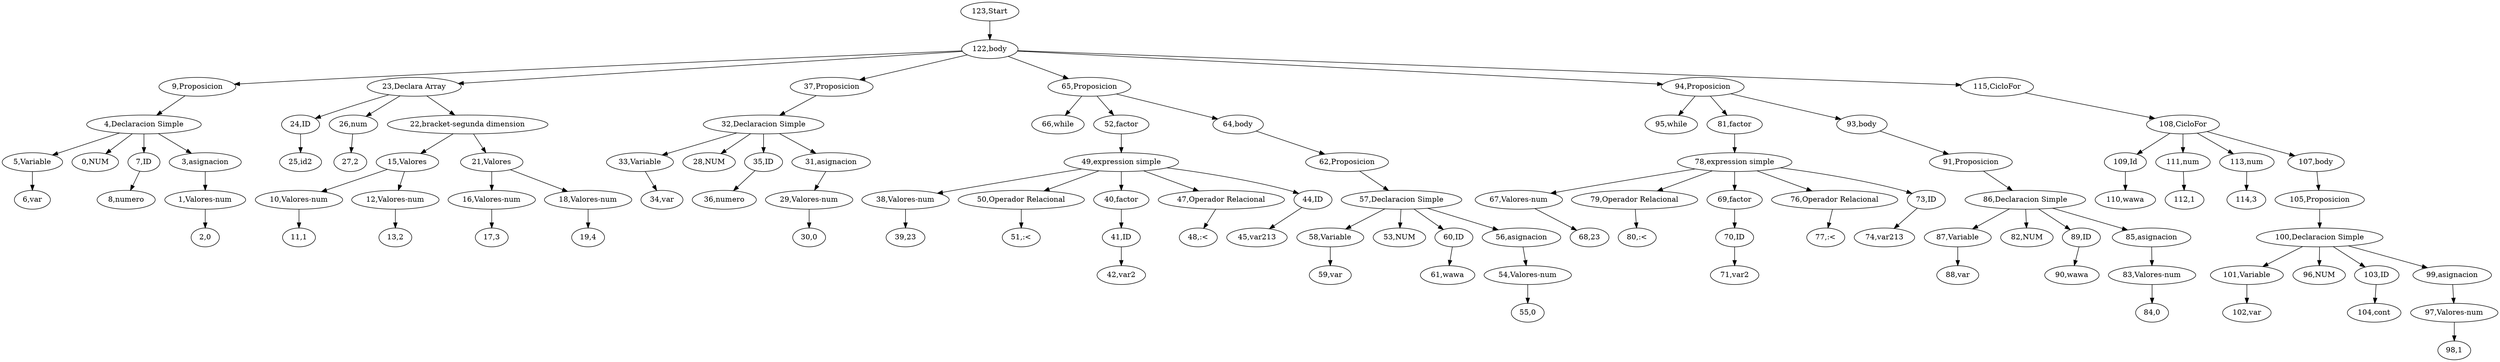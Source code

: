 digraph {
"123,Start" -> "122,body";
"122,body" -> "9,Proposicion";
"9,Proposicion" -> "4,Declaracion Simple";
"4,Declaracion Simple" -> "5,Variable";
"5,Variable" -> "6,var";
"4,Declaracion Simple" -> "0,NUM";
"4,Declaracion Simple" -> "7,ID";
"7,ID" -> "8,numero";
"4,Declaracion Simple" -> "3,asignacion";
"3,asignacion" -> "1,Valores-num";
"1,Valores-num" -> "2,0";
"122,body" -> "23,Declara Array";
"23,Declara Array" -> "24,ID";
"24,ID" -> "25,id2";
"23,Declara Array" -> "26,num";
"26,num" -> "27,2";
"23,Declara Array" -> "22,bracket-segunda dimension";
"22,bracket-segunda dimension" -> "15,Valores";
"15,Valores" -> "10,Valores-num";
"10,Valores-num" -> "11,1";
"15,Valores" -> "12,Valores-num";
"12,Valores-num" -> "13,2";
"22,bracket-segunda dimension" -> "21,Valores";
"21,Valores" -> "16,Valores-num";
"16,Valores-num" -> "17,3";
"21,Valores" -> "18,Valores-num";
"18,Valores-num" -> "19,4";
"122,body" -> "37,Proposicion";
"37,Proposicion" -> "32,Declaracion Simple";
"32,Declaracion Simple" -> "33,Variable";
"33,Variable" -> "34,var";
"32,Declaracion Simple" -> "28,NUM";
"32,Declaracion Simple" -> "35,ID";
"35,ID" -> "36,numero";
"32,Declaracion Simple" -> "31,asignacion";
"31,asignacion" -> "29,Valores-num";
"29,Valores-num" -> "30,0";
"122,body" -> "65,Proposicion";
"65,Proposicion" -> "66,while";
"65,Proposicion" -> "52,factor";
"52,factor" -> "49,expression simple";
"49,expression simple" -> "38,Valores-num";
"38,Valores-num" -> "39,23";
"49,expression simple" -> "50,Operador Relacional";
"50,Operador Relacional" -> "51,:<";
"49,expression simple" -> "40,factor";
"40,factor" -> "41,ID";
"41,ID" -> "42,var2";
"49,expression simple" -> "47,Operador Relacional";
"47,Operador Relacional" -> "48,:<";
"49,expression simple" -> "44,ID";
"44,ID" -> "45,var213";
"65,Proposicion" -> "64,body";
"64,body" -> "62,Proposicion";
"62,Proposicion" -> "57,Declaracion Simple";
"57,Declaracion Simple" -> "58,Variable";
"58,Variable" -> "59,var";
"57,Declaracion Simple" -> "53,NUM";
"57,Declaracion Simple" -> "60,ID";
"60,ID" -> "61,wawa";
"57,Declaracion Simple" -> "56,asignacion";
"56,asignacion" -> "54,Valores-num";
"54,Valores-num" -> "55,0";
"122,body" -> "94,Proposicion";
"94,Proposicion" -> "95,while";
"94,Proposicion" -> "81,factor";
"81,factor" -> "78,expression simple";
"78,expression simple" -> "67,Valores-num";
"67,Valores-num" -> "68,23";
"78,expression simple" -> "79,Operador Relacional";
"79,Operador Relacional" -> "80,:<";
"78,expression simple" -> "69,factor";
"69,factor" -> "70,ID";
"70,ID" -> "71,var2";
"78,expression simple" -> "76,Operador Relacional";
"76,Operador Relacional" -> "77,:<";
"78,expression simple" -> "73,ID";
"73,ID" -> "74,var213";
"94,Proposicion" -> "93,body";
"93,body" -> "91,Proposicion";
"91,Proposicion" -> "86,Declaracion Simple";
"86,Declaracion Simple" -> "87,Variable";
"87,Variable" -> "88,var";
"86,Declaracion Simple" -> "82,NUM";
"86,Declaracion Simple" -> "89,ID";
"89,ID" -> "90,wawa";
"86,Declaracion Simple" -> "85,asignacion";
"85,asignacion" -> "83,Valores-num";
"83,Valores-num" -> "84,0";
"122,body" -> "115,CicloFor";
"115,CicloFor" -> "108,CicloFor";
"108,CicloFor" -> "109,Id";
"109,Id" -> "110,wawa";
"108,CicloFor" -> "111,num";
"111,num" -> "112,1";
"108,CicloFor" -> "113,num";
"113,num" -> "114,3";
"108,CicloFor" -> "107,body";
"107,body" -> "105,Proposicion";
"105,Proposicion" -> "100,Declaracion Simple";
"100,Declaracion Simple" -> "101,Variable";
"101,Variable" -> "102,var";
"100,Declaracion Simple" -> "96,NUM";
"100,Declaracion Simple" -> "103,ID";
"103,ID" -> "104,cont";
"100,Declaracion Simple" -> "99,asignacion";
"99,asignacion" -> "97,Valores-num";
"97,Valores-num" -> "98,1";

}